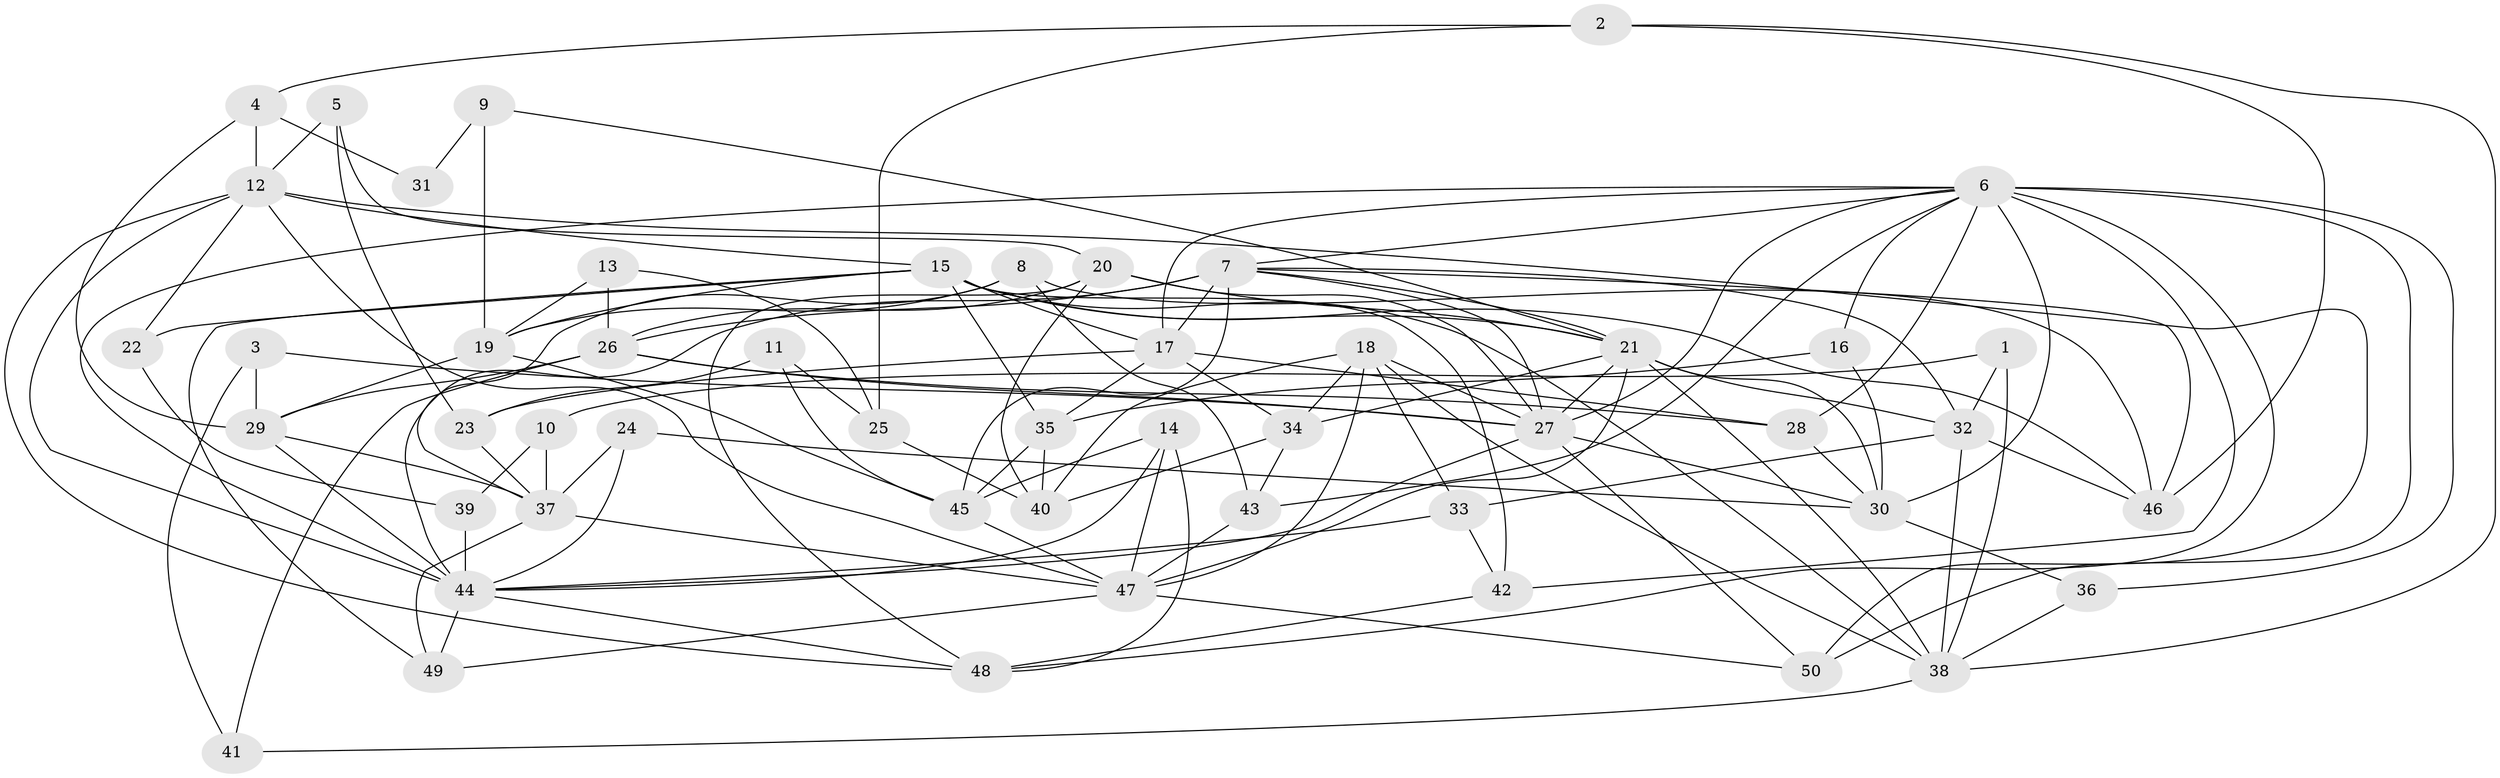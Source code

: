 // original degree distribution, {4: 0.2828282828282828, 3: 0.2727272727272727, 6: 0.0707070707070707, 2: 0.1414141414141414, 5: 0.16161616161616163, 9: 0.010101010101010102, 7: 0.04040404040404041, 8: 0.020202020202020204}
// Generated by graph-tools (version 1.1) at 2025/02/03/09/25 03:02:06]
// undirected, 50 vertices, 133 edges
graph export_dot {
graph [start="1"]
  node [color=gray90,style=filled];
  1;
  2;
  3;
  4;
  5;
  6;
  7;
  8;
  9;
  10;
  11;
  12;
  13;
  14;
  15;
  16;
  17;
  18;
  19;
  20;
  21;
  22;
  23;
  24;
  25;
  26;
  27;
  28;
  29;
  30;
  31;
  32;
  33;
  34;
  35;
  36;
  37;
  38;
  39;
  40;
  41;
  42;
  43;
  44;
  45;
  46;
  47;
  48;
  49;
  50;
  1 -- 10 [weight=1.0];
  1 -- 32 [weight=1.0];
  1 -- 38 [weight=1.0];
  2 -- 4 [weight=1.0];
  2 -- 25 [weight=1.0];
  2 -- 38 [weight=1.0];
  2 -- 46 [weight=1.0];
  3 -- 27 [weight=1.0];
  3 -- 29 [weight=1.0];
  3 -- 41 [weight=1.0];
  4 -- 12 [weight=2.0];
  4 -- 29 [weight=1.0];
  4 -- 31 [weight=2.0];
  5 -- 12 [weight=1.0];
  5 -- 20 [weight=1.0];
  5 -- 23 [weight=1.0];
  6 -- 7 [weight=1.0];
  6 -- 16 [weight=1.0];
  6 -- 17 [weight=1.0];
  6 -- 27 [weight=2.0];
  6 -- 28 [weight=1.0];
  6 -- 30 [weight=2.0];
  6 -- 36 [weight=1.0];
  6 -- 42 [weight=2.0];
  6 -- 43 [weight=1.0];
  6 -- 44 [weight=1.0];
  6 -- 48 [weight=1.0];
  6 -- 50 [weight=2.0];
  7 -- 17 [weight=1.0];
  7 -- 21 [weight=1.0];
  7 -- 26 [weight=2.0];
  7 -- 27 [weight=1.0];
  7 -- 32 [weight=1.0];
  7 -- 44 [weight=3.0];
  7 -- 45 [weight=1.0];
  7 -- 46 [weight=1.0];
  8 -- 19 [weight=1.0];
  8 -- 37 [weight=1.0];
  8 -- 43 [weight=1.0];
  8 -- 46 [weight=1.0];
  9 -- 19 [weight=1.0];
  9 -- 21 [weight=1.0];
  9 -- 31 [weight=1.0];
  10 -- 37 [weight=1.0];
  10 -- 39 [weight=1.0];
  11 -- 23 [weight=1.0];
  11 -- 25 [weight=1.0];
  11 -- 45 [weight=1.0];
  12 -- 15 [weight=1.0];
  12 -- 22 [weight=2.0];
  12 -- 44 [weight=1.0];
  12 -- 47 [weight=1.0];
  12 -- 48 [weight=1.0];
  12 -- 50 [weight=1.0];
  13 -- 19 [weight=1.0];
  13 -- 25 [weight=1.0];
  13 -- 26 [weight=1.0];
  14 -- 44 [weight=1.0];
  14 -- 45 [weight=1.0];
  14 -- 47 [weight=1.0];
  14 -- 48 [weight=1.0];
  15 -- 17 [weight=1.0];
  15 -- 19 [weight=1.0];
  15 -- 21 [weight=1.0];
  15 -- 22 [weight=1.0];
  15 -- 35 [weight=1.0];
  15 -- 38 [weight=1.0];
  15 -- 42 [weight=1.0];
  15 -- 46 [weight=1.0];
  15 -- 49 [weight=1.0];
  16 -- 30 [weight=1.0];
  16 -- 35 [weight=1.0];
  17 -- 23 [weight=1.0];
  17 -- 28 [weight=1.0];
  17 -- 34 [weight=1.0];
  17 -- 35 [weight=1.0];
  18 -- 27 [weight=1.0];
  18 -- 33 [weight=1.0];
  18 -- 34 [weight=1.0];
  18 -- 38 [weight=1.0];
  18 -- 40 [weight=1.0];
  18 -- 47 [weight=1.0];
  19 -- 29 [weight=1.0];
  19 -- 45 [weight=1.0];
  20 -- 21 [weight=1.0];
  20 -- 26 [weight=1.0];
  20 -- 27 [weight=1.0];
  20 -- 40 [weight=1.0];
  20 -- 48 [weight=1.0];
  21 -- 27 [weight=1.0];
  21 -- 30 [weight=1.0];
  21 -- 32 [weight=1.0];
  21 -- 34 [weight=1.0];
  21 -- 38 [weight=1.0];
  21 -- 47 [weight=1.0];
  22 -- 39 [weight=1.0];
  23 -- 37 [weight=1.0];
  24 -- 30 [weight=1.0];
  24 -- 37 [weight=1.0];
  24 -- 44 [weight=1.0];
  25 -- 40 [weight=1.0];
  26 -- 27 [weight=1.0];
  26 -- 28 [weight=1.0];
  26 -- 29 [weight=1.0];
  26 -- 41 [weight=1.0];
  27 -- 30 [weight=1.0];
  27 -- 44 [weight=1.0];
  27 -- 50 [weight=1.0];
  28 -- 30 [weight=1.0];
  29 -- 37 [weight=1.0];
  29 -- 44 [weight=1.0];
  30 -- 36 [weight=1.0];
  32 -- 33 [weight=1.0];
  32 -- 38 [weight=1.0];
  32 -- 46 [weight=1.0];
  33 -- 42 [weight=1.0];
  33 -- 44 [weight=1.0];
  34 -- 40 [weight=1.0];
  34 -- 43 [weight=1.0];
  35 -- 40 [weight=1.0];
  35 -- 45 [weight=1.0];
  36 -- 38 [weight=1.0];
  37 -- 47 [weight=1.0];
  37 -- 49 [weight=1.0];
  38 -- 41 [weight=1.0];
  39 -- 44 [weight=2.0];
  42 -- 48 [weight=1.0];
  43 -- 47 [weight=1.0];
  44 -- 48 [weight=1.0];
  44 -- 49 [weight=1.0];
  45 -- 47 [weight=1.0];
  47 -- 49 [weight=1.0];
  47 -- 50 [weight=1.0];
}
